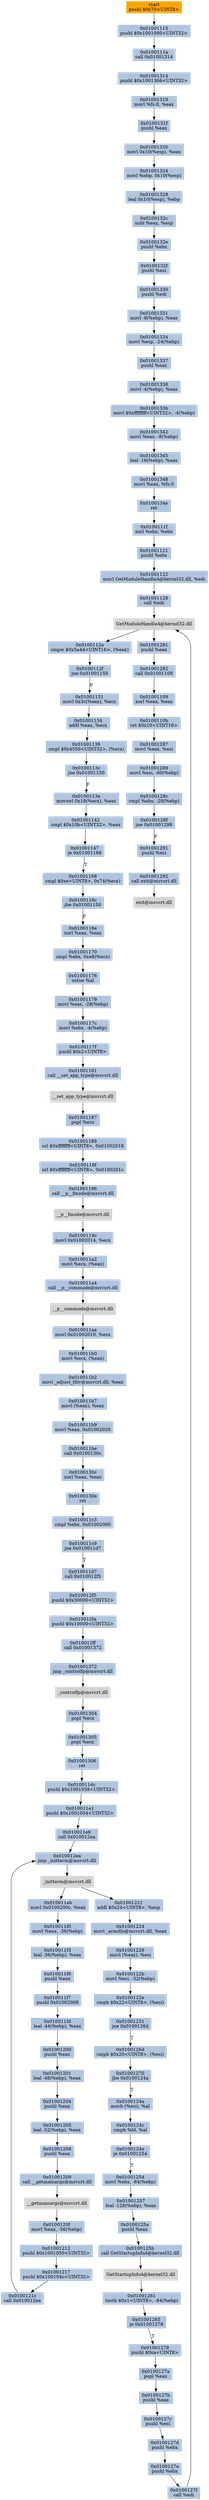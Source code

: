 digraph G {
node[shape=rectangle,style=filled,fillcolor=lightsteelblue,color=lightsteelblue]
bgcolor="transparent"
a0x01001113pushl_0x70UINT8[label="start\npushl $0x70<UINT8>",color="lightgrey",fillcolor="orange"];
a0x01001115pushl_0x1001080UINT32[label="0x01001115\npushl $0x1001080<UINT32>"];
a0x0100111acall_0x01001314[label="0x0100111a\ncall 0x01001314"];
a0x01001314pushl_0x1001366UINT32[label="0x01001314\npushl $0x1001366<UINT32>"];
a0x01001319movl_fs_0_eax[label="0x01001319\nmovl %fs:0, %eax"];
a0x0100131fpushl_eax[label="0x0100131f\npushl %eax"];
a0x01001320movl_0x10esp__eax[label="0x01001320\nmovl 0x10(%esp), %eax"];
a0x01001324movl_ebp_0x10esp_[label="0x01001324\nmovl %ebp, 0x10(%esp)"];
a0x01001328leal_0x10esp__ebp[label="0x01001328\nleal 0x10(%esp), %ebp"];
a0x0100132csubl_eax_esp[label="0x0100132c\nsubl %eax, %esp"];
a0x0100132epushl_ebx[label="0x0100132e\npushl %ebx"];
a0x0100132fpushl_esi[label="0x0100132f\npushl %esi"];
a0x01001330pushl_edi[label="0x01001330\npushl %edi"];
a0x01001331movl__8ebp__eax[label="0x01001331\nmovl -8(%ebp), %eax"];
a0x01001334movl_esp__24ebp_[label="0x01001334\nmovl %esp, -24(%ebp)"];
a0x01001337pushl_eax[label="0x01001337\npushl %eax"];
a0x01001338movl__4ebp__eax[label="0x01001338\nmovl -4(%ebp), %eax"];
a0x0100133bmovl_0xffffffffUINT32__4ebp_[label="0x0100133b\nmovl $0xffffffff<UINT32>, -4(%ebp)"];
a0x01001342movl_eax__8ebp_[label="0x01001342\nmovl %eax, -8(%ebp)"];
a0x01001345leal__16ebp__eax[label="0x01001345\nleal -16(%ebp), %eax"];
a0x01001348movl_eax_fs_0[label="0x01001348\nmovl %eax, %fs:0"];
a0x0100134eret[label="0x0100134e\nret"];
a0x0100111fxorl_ebx_ebx[label="0x0100111f\nxorl %ebx, %ebx"];
a0x01001121pushl_ebx[label="0x01001121\npushl %ebx"];
a0x01001122movl_GetModuleHandleA_kernel32_dll_edi[label="0x01001122\nmovl GetModuleHandleA@kernel32.dll, %edi"];
a0x01001128call_edi[label="0x01001128\ncall %edi"];
GetModuleHandleA_kernel32_dll[label="GetModuleHandleA@kernel32.dll",color="lightgrey",fillcolor="lightgrey"];
a0x0100112acmpw_0x5a4dUINT16_eax_[label="0x0100112a\ncmpw $0x5a4d<UINT16>, (%eax)"];
a0x0100112fjne_0x01001150[label="0x0100112f\njne 0x01001150"];
a0x01001131movl_0x3ceax__ecx[label="0x01001131\nmovl 0x3c(%eax), %ecx"];
a0x01001134addl_eax_ecx[label="0x01001134\naddl %eax, %ecx"];
a0x01001136cmpl_0x4550UINT32_ecx_[label="0x01001136\ncmpl $0x4550<UINT32>, (%ecx)"];
a0x0100113cjne_0x01001150[label="0x0100113c\njne 0x01001150"];
a0x0100113emovzwl_0x18ecx__eax[label="0x0100113e\nmovzwl 0x18(%ecx), %eax"];
a0x01001142cmpl_0x10bUINT32_eax[label="0x01001142\ncmpl $0x10b<UINT32>, %eax"];
a0x01001147je_0x01001168[label="0x01001147\nje 0x01001168"];
a0x01001168cmpl_0xeUINT8_0x74ecx_[label="0x01001168\ncmpl $0xe<UINT8>, 0x74(%ecx)"];
a0x0100116cjbe_0x01001150[label="0x0100116c\njbe 0x01001150"];
a0x0100116exorl_eax_eax[label="0x0100116e\nxorl %eax, %eax"];
a0x01001170cmpl_ebx_0xe8ecx_[label="0x01001170\ncmpl %ebx, 0xe8(%ecx)"];
a0x01001176setne_al[label="0x01001176\nsetne %al"];
a0x01001179movl_eax__28ebp_[label="0x01001179\nmovl %eax, -28(%ebp)"];
a0x0100117cmovl_ebx__4ebp_[label="0x0100117c\nmovl %ebx, -4(%ebp)"];
a0x0100117fpushl_0x2UINT8[label="0x0100117f\npushl $0x2<UINT8>"];
a0x01001181call___set_app_type_msvcrt_dll[label="0x01001181\ncall __set_app_type@msvcrt.dll"];
a__set_app_type_msvcrt_dll[label="__set_app_type@msvcrt.dll",color="lightgrey",fillcolor="lightgrey"];
a0x01001187popl_ecx[label="0x01001187\npopl %ecx"];
a0x01001188orl_0xffffffffUINT8_0x01002018[label="0x01001188\norl $0xffffffff<UINT8>, 0x01002018"];
a0x0100118forl_0xffffffffUINT8_0x0100201c[label="0x0100118f\norl $0xffffffff<UINT8>, 0x0100201c"];
a0x01001196call___p__fmode_msvcrt_dll[label="0x01001196\ncall __p__fmode@msvcrt.dll"];
a__p__fmode_msvcrt_dll[label="__p__fmode@msvcrt.dll",color="lightgrey",fillcolor="lightgrey"];
a0x0100119cmovl_0x01002014_ecx[label="0x0100119c\nmovl 0x01002014, %ecx"];
a0x010011a2movl_ecx_eax_[label="0x010011a2\nmovl %ecx, (%eax)"];
a0x010011a4call___p__commode_msvcrt_dll[label="0x010011a4\ncall __p__commode@msvcrt.dll"];
a__p__commode_msvcrt_dll[label="__p__commode@msvcrt.dll",color="lightgrey",fillcolor="lightgrey"];
a0x010011aamovl_0x01002010_ecx[label="0x010011aa\nmovl 0x01002010, %ecx"];
a0x010011b0movl_ecx_eax_[label="0x010011b0\nmovl %ecx, (%eax)"];
a0x010011b2movl__adjust_fdiv_msvcrt_dll_eax[label="0x010011b2\nmovl _adjust_fdiv@msvcrt.dll, %eax"];
a0x010011b7movl_eax__eax[label="0x010011b7\nmovl (%eax), %eax"];
a0x010011b9movl_eax_0x01002020[label="0x010011b9\nmovl %eax, 0x01002020"];
a0x010011becall_0x0100130c[label="0x010011be\ncall 0x0100130c"];
a0x0100130cxorl_eax_eax[label="0x0100130c\nxorl %eax, %eax"];
a0x0100130eret[label="0x0100130e\nret"];
a0x010011c3cmpl_ebx_0x01002000[label="0x010011c3\ncmpl %ebx, 0x01002000"];
a0x010011c9jne_0x010011d7[label="0x010011c9\njne 0x010011d7"];
a0x010011d7call_0x010012f5[label="0x010011d7\ncall 0x010012f5"];
a0x010012f5pushl_0x30000UINT32[label="0x010012f5\npushl $0x30000<UINT32>"];
a0x010012fapushl_0x10000UINT32[label="0x010012fa\npushl $0x10000<UINT32>"];
a0x010012ffcall_0x01001372[label="0x010012ff\ncall 0x01001372"];
a0x01001372jmp__controlfp_msvcrt_dll[label="0x01001372\njmp _controlfp@msvcrt.dll"];
a_controlfp_msvcrt_dll[label="_controlfp@msvcrt.dll",color="lightgrey",fillcolor="lightgrey"];
a0x01001304popl_ecx[label="0x01001304\npopl %ecx"];
a0x01001305popl_ecx[label="0x01001305\npopl %ecx"];
a0x01001306ret[label="0x01001306\nret"];
a0x010011dcpushl_0x1001058UINT32[label="0x010011dc\npushl $0x1001058<UINT32>"];
a0x010011e1pushl_0x1001054UINT32[label="0x010011e1\npushl $0x1001054<UINT32>"];
a0x010011e6call_0x010012ea[label="0x010011e6\ncall 0x010012ea"];
a0x010012eajmp__initterm_msvcrt_dll[label="0x010012ea\njmp _initterm@msvcrt.dll"];
a_initterm_msvcrt_dll[label="_initterm@msvcrt.dll",color="lightgrey",fillcolor="lightgrey"];
a0x010011ebmovl_0x0100200c_eax[label="0x010011eb\nmovl 0x0100200c, %eax"];
a0x010011f0movl_eax__36ebp_[label="0x010011f0\nmovl %eax, -36(%ebp)"];
a0x010011f3leal__36ebp__eax[label="0x010011f3\nleal -36(%ebp), %eax"];
a0x010011f6pushl_eax[label="0x010011f6\npushl %eax"];
a0x010011f7pushl_0x01002008[label="0x010011f7\npushl 0x01002008"];
a0x010011fdleal__44ebp__eax[label="0x010011fd\nleal -44(%ebp), %eax"];
a0x01001200pushl_eax[label="0x01001200\npushl %eax"];
a0x01001201leal__48ebp__eax[label="0x01001201\nleal -48(%ebp), %eax"];
a0x01001204pushl_eax[label="0x01001204\npushl %eax"];
a0x01001205leal__52ebp__eax[label="0x01001205\nleal -52(%ebp), %eax"];
a0x01001208pushl_eax[label="0x01001208\npushl %eax"];
a0x01001209call___getmainargs_msvcrt_dll[label="0x01001209\ncall __getmainargs@msvcrt.dll"];
a__getmainargs_msvcrt_dll[label="__getmainargs@msvcrt.dll",color="lightgrey",fillcolor="lightgrey"];
a0x0100120fmovl_eax__56ebp_[label="0x0100120f\nmovl %eax, -56(%ebp)"];
a0x01001212pushl_0x1001050UINT32[label="0x01001212\npushl $0x1001050<UINT32>"];
a0x01001217pushl_0x100104cUINT32[label="0x01001217\npushl $0x100104c<UINT32>"];
a0x0100121ccall_0x010012ea[label="0x0100121c\ncall 0x010012ea"];
a0x01001221addl_0x24UINT8_esp[label="0x01001221\naddl $0x24<UINT8>, %esp"];
a0x01001224movl__acmdln_msvcrt_dll_eax[label="0x01001224\nmovl _acmdln@msvcrt.dll, %eax"];
a0x01001229movl_eax__esi[label="0x01001229\nmovl (%eax), %esi"];
a0x0100122bmovl_esi__32ebp_[label="0x0100122b\nmovl %esi, -32(%ebp)"];
a0x0100122ecmpb_0x22UINT8_esi_[label="0x0100122e\ncmpb $0x22<UINT8>, (%esi)"];
a0x01001231jne_0x0100126d[label="0x01001231\njne 0x0100126d"];
a0x0100126dcmpb_0x20UINT8_esi_[label="0x0100126d\ncmpb $0x20<UINT8>, (%esi)"];
a0x01001270jbe_0x0100124a[label="0x01001270\njbe 0x0100124a"];
a0x0100124amovb_esi__al[label="0x0100124a\nmovb (%esi), %al"];
a0x0100124ccmpb_bl_al[label="0x0100124c\ncmpb %bl, %al"];
a0x0100124eje_0x01001254[label="0x0100124e\nje 0x01001254"];
a0x01001254movl_ebx__84ebp_[label="0x01001254\nmovl %ebx, -84(%ebp)"];
a0x01001257leal__128ebp__eax[label="0x01001257\nleal -128(%ebp), %eax"];
a0x0100125apushl_eax[label="0x0100125a\npushl %eax"];
a0x0100125bcall_GetStartupInfoA_kernel32_dll[label="0x0100125b\ncall GetStartupInfoA@kernel32.dll"];
GetStartupInfoA_kernel32_dll[label="GetStartupInfoA@kernel32.dll",color="lightgrey",fillcolor="lightgrey"];
a0x01001261testb_0x1UINT8__84ebp_[label="0x01001261\ntestb $0x1<UINT8>, -84(%ebp)"];
a0x01001265je_0x01001278[label="0x01001265\nje 0x01001278"];
a0x01001278pushl_0xaUINT8[label="0x01001278\npushl $0xa<UINT8>"];
a0x0100127apopl_eax[label="0x0100127a\npopl %eax"];
a0x0100127bpushl_eax[label="0x0100127b\npushl %eax"];
a0x0100127cpushl_esi[label="0x0100127c\npushl %esi"];
a0x0100127dpushl_ebx[label="0x0100127d\npushl %ebx"];
a0x0100127epushl_ebx[label="0x0100127e\npushl %ebx"];
a0x0100127fcall_edi[label="0x0100127f\ncall %edi"];
a0x01001281pushl_eax[label="0x01001281\npushl %eax"];
a0x01001282call_0x01001109[label="0x01001282\ncall 0x01001109"];
a0x01001109xorl_eax_eax[label="0x01001109\nxorl %eax, %eax"];
a0x0100110bret_0x10UINT16[label="0x0100110b\nret $0x10<UINT16>"];
a0x01001287movl_eax_esi[label="0x01001287\nmovl %eax, %esi"];
a0x01001289movl_esi__60ebp_[label="0x01001289\nmovl %esi, -60(%ebp)"];
a0x0100128ccmpl_ebx__28ebp_[label="0x0100128c\ncmpl %ebx, -28(%ebp)"];
a0x0100128fjne_0x01001298[label="0x0100128f\njne 0x01001298"];
a0x01001291pushl_esi[label="0x01001291\npushl %esi"];
a0x01001292call_exit_msvcrt_dll[label="0x01001292\ncall exit@msvcrt.dll"];
exit_msvcrt_dll[label="exit@msvcrt.dll",color="lightgrey",fillcolor="lightgrey"];
a0x01001113pushl_0x70UINT8 -> a0x01001115pushl_0x1001080UINT32 [color="#000000"];
a0x01001115pushl_0x1001080UINT32 -> a0x0100111acall_0x01001314 [color="#000000"];
a0x0100111acall_0x01001314 -> a0x01001314pushl_0x1001366UINT32 [color="#000000"];
a0x01001314pushl_0x1001366UINT32 -> a0x01001319movl_fs_0_eax [color="#000000"];
a0x01001319movl_fs_0_eax -> a0x0100131fpushl_eax [color="#000000"];
a0x0100131fpushl_eax -> a0x01001320movl_0x10esp__eax [color="#000000"];
a0x01001320movl_0x10esp__eax -> a0x01001324movl_ebp_0x10esp_ [color="#000000"];
a0x01001324movl_ebp_0x10esp_ -> a0x01001328leal_0x10esp__ebp [color="#000000"];
a0x01001328leal_0x10esp__ebp -> a0x0100132csubl_eax_esp [color="#000000"];
a0x0100132csubl_eax_esp -> a0x0100132epushl_ebx [color="#000000"];
a0x0100132epushl_ebx -> a0x0100132fpushl_esi [color="#000000"];
a0x0100132fpushl_esi -> a0x01001330pushl_edi [color="#000000"];
a0x01001330pushl_edi -> a0x01001331movl__8ebp__eax [color="#000000"];
a0x01001331movl__8ebp__eax -> a0x01001334movl_esp__24ebp_ [color="#000000"];
a0x01001334movl_esp__24ebp_ -> a0x01001337pushl_eax [color="#000000"];
a0x01001337pushl_eax -> a0x01001338movl__4ebp__eax [color="#000000"];
a0x01001338movl__4ebp__eax -> a0x0100133bmovl_0xffffffffUINT32__4ebp_ [color="#000000"];
a0x0100133bmovl_0xffffffffUINT32__4ebp_ -> a0x01001342movl_eax__8ebp_ [color="#000000"];
a0x01001342movl_eax__8ebp_ -> a0x01001345leal__16ebp__eax [color="#000000"];
a0x01001345leal__16ebp__eax -> a0x01001348movl_eax_fs_0 [color="#000000"];
a0x01001348movl_eax_fs_0 -> a0x0100134eret [color="#000000"];
a0x0100134eret -> a0x0100111fxorl_ebx_ebx [color="#000000"];
a0x0100111fxorl_ebx_ebx -> a0x01001121pushl_ebx [color="#000000"];
a0x01001121pushl_ebx -> a0x01001122movl_GetModuleHandleA_kernel32_dll_edi [color="#000000"];
a0x01001122movl_GetModuleHandleA_kernel32_dll_edi -> a0x01001128call_edi [color="#000000"];
a0x01001128call_edi -> GetModuleHandleA_kernel32_dll [color="#000000"];
GetModuleHandleA_kernel32_dll -> a0x0100112acmpw_0x5a4dUINT16_eax_ [color="#000000"];
a0x0100112acmpw_0x5a4dUINT16_eax_ -> a0x0100112fjne_0x01001150 [color="#000000"];
a0x0100112fjne_0x01001150 -> a0x01001131movl_0x3ceax__ecx [color="#000000",label="F"];
a0x01001131movl_0x3ceax__ecx -> a0x01001134addl_eax_ecx [color="#000000"];
a0x01001134addl_eax_ecx -> a0x01001136cmpl_0x4550UINT32_ecx_ [color="#000000"];
a0x01001136cmpl_0x4550UINT32_ecx_ -> a0x0100113cjne_0x01001150 [color="#000000"];
a0x0100113cjne_0x01001150 -> a0x0100113emovzwl_0x18ecx__eax [color="#000000",label="F"];
a0x0100113emovzwl_0x18ecx__eax -> a0x01001142cmpl_0x10bUINT32_eax [color="#000000"];
a0x01001142cmpl_0x10bUINT32_eax -> a0x01001147je_0x01001168 [color="#000000"];
a0x01001147je_0x01001168 -> a0x01001168cmpl_0xeUINT8_0x74ecx_ [color="#000000",label="T"];
a0x01001168cmpl_0xeUINT8_0x74ecx_ -> a0x0100116cjbe_0x01001150 [color="#000000"];
a0x0100116cjbe_0x01001150 -> a0x0100116exorl_eax_eax [color="#000000",label="F"];
a0x0100116exorl_eax_eax -> a0x01001170cmpl_ebx_0xe8ecx_ [color="#000000"];
a0x01001170cmpl_ebx_0xe8ecx_ -> a0x01001176setne_al [color="#000000"];
a0x01001176setne_al -> a0x01001179movl_eax__28ebp_ [color="#000000"];
a0x01001179movl_eax__28ebp_ -> a0x0100117cmovl_ebx__4ebp_ [color="#000000"];
a0x0100117cmovl_ebx__4ebp_ -> a0x0100117fpushl_0x2UINT8 [color="#000000"];
a0x0100117fpushl_0x2UINT8 -> a0x01001181call___set_app_type_msvcrt_dll [color="#000000"];
a0x01001181call___set_app_type_msvcrt_dll -> a__set_app_type_msvcrt_dll [color="#000000"];
a__set_app_type_msvcrt_dll -> a0x01001187popl_ecx [color="#000000"];
a0x01001187popl_ecx -> a0x01001188orl_0xffffffffUINT8_0x01002018 [color="#000000"];
a0x01001188orl_0xffffffffUINT8_0x01002018 -> a0x0100118forl_0xffffffffUINT8_0x0100201c [color="#000000"];
a0x0100118forl_0xffffffffUINT8_0x0100201c -> a0x01001196call___p__fmode_msvcrt_dll [color="#000000"];
a0x01001196call___p__fmode_msvcrt_dll -> a__p__fmode_msvcrt_dll [color="#000000"];
a__p__fmode_msvcrt_dll -> a0x0100119cmovl_0x01002014_ecx [color="#000000"];
a0x0100119cmovl_0x01002014_ecx -> a0x010011a2movl_ecx_eax_ [color="#000000"];
a0x010011a2movl_ecx_eax_ -> a0x010011a4call___p__commode_msvcrt_dll [color="#000000"];
a0x010011a4call___p__commode_msvcrt_dll -> a__p__commode_msvcrt_dll [color="#000000"];
a__p__commode_msvcrt_dll -> a0x010011aamovl_0x01002010_ecx [color="#000000"];
a0x010011aamovl_0x01002010_ecx -> a0x010011b0movl_ecx_eax_ [color="#000000"];
a0x010011b0movl_ecx_eax_ -> a0x010011b2movl__adjust_fdiv_msvcrt_dll_eax [color="#000000"];
a0x010011b2movl__adjust_fdiv_msvcrt_dll_eax -> a0x010011b7movl_eax__eax [color="#000000"];
a0x010011b7movl_eax__eax -> a0x010011b9movl_eax_0x01002020 [color="#000000"];
a0x010011b9movl_eax_0x01002020 -> a0x010011becall_0x0100130c [color="#000000"];
a0x010011becall_0x0100130c -> a0x0100130cxorl_eax_eax [color="#000000"];
a0x0100130cxorl_eax_eax -> a0x0100130eret [color="#000000"];
a0x0100130eret -> a0x010011c3cmpl_ebx_0x01002000 [color="#000000"];
a0x010011c3cmpl_ebx_0x01002000 -> a0x010011c9jne_0x010011d7 [color="#000000"];
a0x010011c9jne_0x010011d7 -> a0x010011d7call_0x010012f5 [color="#000000",label="T"];
a0x010011d7call_0x010012f5 -> a0x010012f5pushl_0x30000UINT32 [color="#000000"];
a0x010012f5pushl_0x30000UINT32 -> a0x010012fapushl_0x10000UINT32 [color="#000000"];
a0x010012fapushl_0x10000UINT32 -> a0x010012ffcall_0x01001372 [color="#000000"];
a0x010012ffcall_0x01001372 -> a0x01001372jmp__controlfp_msvcrt_dll [color="#000000"];
a0x01001372jmp__controlfp_msvcrt_dll -> a_controlfp_msvcrt_dll [color="#000000"];
a_controlfp_msvcrt_dll -> a0x01001304popl_ecx [color="#000000"];
a0x01001304popl_ecx -> a0x01001305popl_ecx [color="#000000"];
a0x01001305popl_ecx -> a0x01001306ret [color="#000000"];
a0x01001306ret -> a0x010011dcpushl_0x1001058UINT32 [color="#000000"];
a0x010011dcpushl_0x1001058UINT32 -> a0x010011e1pushl_0x1001054UINT32 [color="#000000"];
a0x010011e1pushl_0x1001054UINT32 -> a0x010011e6call_0x010012ea [color="#000000"];
a0x010011e6call_0x010012ea -> a0x010012eajmp__initterm_msvcrt_dll [color="#000000"];
a0x010012eajmp__initterm_msvcrt_dll -> a_initterm_msvcrt_dll [color="#000000"];
a_initterm_msvcrt_dll -> a0x010011ebmovl_0x0100200c_eax [color="#000000"];
a0x010011ebmovl_0x0100200c_eax -> a0x010011f0movl_eax__36ebp_ [color="#000000"];
a0x010011f0movl_eax__36ebp_ -> a0x010011f3leal__36ebp__eax [color="#000000"];
a0x010011f3leal__36ebp__eax -> a0x010011f6pushl_eax [color="#000000"];
a0x010011f6pushl_eax -> a0x010011f7pushl_0x01002008 [color="#000000"];
a0x010011f7pushl_0x01002008 -> a0x010011fdleal__44ebp__eax [color="#000000"];
a0x010011fdleal__44ebp__eax -> a0x01001200pushl_eax [color="#000000"];
a0x01001200pushl_eax -> a0x01001201leal__48ebp__eax [color="#000000"];
a0x01001201leal__48ebp__eax -> a0x01001204pushl_eax [color="#000000"];
a0x01001204pushl_eax -> a0x01001205leal__52ebp__eax [color="#000000"];
a0x01001205leal__52ebp__eax -> a0x01001208pushl_eax [color="#000000"];
a0x01001208pushl_eax -> a0x01001209call___getmainargs_msvcrt_dll [color="#000000"];
a0x01001209call___getmainargs_msvcrt_dll -> a__getmainargs_msvcrt_dll [color="#000000"];
a__getmainargs_msvcrt_dll -> a0x0100120fmovl_eax__56ebp_ [color="#000000"];
a0x0100120fmovl_eax__56ebp_ -> a0x01001212pushl_0x1001050UINT32 [color="#000000"];
a0x01001212pushl_0x1001050UINT32 -> a0x01001217pushl_0x100104cUINT32 [color="#000000"];
a0x01001217pushl_0x100104cUINT32 -> a0x0100121ccall_0x010012ea [color="#000000"];
a0x0100121ccall_0x010012ea -> a0x010012eajmp__initterm_msvcrt_dll [color="#000000"];
a_initterm_msvcrt_dll -> a0x01001221addl_0x24UINT8_esp [color="#000000"];
a0x01001221addl_0x24UINT8_esp -> a0x01001224movl__acmdln_msvcrt_dll_eax [color="#000000"];
a0x01001224movl__acmdln_msvcrt_dll_eax -> a0x01001229movl_eax__esi [color="#000000"];
a0x01001229movl_eax__esi -> a0x0100122bmovl_esi__32ebp_ [color="#000000"];
a0x0100122bmovl_esi__32ebp_ -> a0x0100122ecmpb_0x22UINT8_esi_ [color="#000000"];
a0x0100122ecmpb_0x22UINT8_esi_ -> a0x01001231jne_0x0100126d [color="#000000"];
a0x01001231jne_0x0100126d -> a0x0100126dcmpb_0x20UINT8_esi_ [color="#000000",label="T"];
a0x0100126dcmpb_0x20UINT8_esi_ -> a0x01001270jbe_0x0100124a [color="#000000"];
a0x01001270jbe_0x0100124a -> a0x0100124amovb_esi__al [color="#000000",label="T"];
a0x0100124amovb_esi__al -> a0x0100124ccmpb_bl_al [color="#000000"];
a0x0100124ccmpb_bl_al -> a0x0100124eje_0x01001254 [color="#000000"];
a0x0100124eje_0x01001254 -> a0x01001254movl_ebx__84ebp_ [color="#000000",label="T"];
a0x01001254movl_ebx__84ebp_ -> a0x01001257leal__128ebp__eax [color="#000000"];
a0x01001257leal__128ebp__eax -> a0x0100125apushl_eax [color="#000000"];
a0x0100125apushl_eax -> a0x0100125bcall_GetStartupInfoA_kernel32_dll [color="#000000"];
a0x0100125bcall_GetStartupInfoA_kernel32_dll -> GetStartupInfoA_kernel32_dll [color="#000000"];
GetStartupInfoA_kernel32_dll -> a0x01001261testb_0x1UINT8__84ebp_ [color="#000000"];
a0x01001261testb_0x1UINT8__84ebp_ -> a0x01001265je_0x01001278 [color="#000000"];
a0x01001265je_0x01001278 -> a0x01001278pushl_0xaUINT8 [color="#000000",label="T"];
a0x01001278pushl_0xaUINT8 -> a0x0100127apopl_eax [color="#000000"];
a0x0100127apopl_eax -> a0x0100127bpushl_eax [color="#000000"];
a0x0100127bpushl_eax -> a0x0100127cpushl_esi [color="#000000"];
a0x0100127cpushl_esi -> a0x0100127dpushl_ebx [color="#000000"];
a0x0100127dpushl_ebx -> a0x0100127epushl_ebx [color="#000000"];
a0x0100127epushl_ebx -> a0x0100127fcall_edi [color="#000000"];
a0x0100127fcall_edi -> GetModuleHandleA_kernel32_dll [color="#000000"];
GetModuleHandleA_kernel32_dll -> a0x01001281pushl_eax [color="#000000"];
a0x01001281pushl_eax -> a0x01001282call_0x01001109 [color="#000000"];
a0x01001282call_0x01001109 -> a0x01001109xorl_eax_eax [color="#000000"];
a0x01001109xorl_eax_eax -> a0x0100110bret_0x10UINT16 [color="#000000"];
a0x0100110bret_0x10UINT16 -> a0x01001287movl_eax_esi [color="#000000"];
a0x01001287movl_eax_esi -> a0x01001289movl_esi__60ebp_ [color="#000000"];
a0x01001289movl_esi__60ebp_ -> a0x0100128ccmpl_ebx__28ebp_ [color="#000000"];
a0x0100128ccmpl_ebx__28ebp_ -> a0x0100128fjne_0x01001298 [color="#000000"];
a0x0100128fjne_0x01001298 -> a0x01001291pushl_esi [color="#000000",label="F"];
a0x01001291pushl_esi -> a0x01001292call_exit_msvcrt_dll [color="#000000"];
a0x01001292call_exit_msvcrt_dll -> exit_msvcrt_dll [color="#000000"];
}
